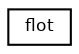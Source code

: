 digraph "Graphe hiérarchique des classes"
{
 // INTERACTIVE_SVG=YES
  edge [fontname="Helvetica",fontsize="8",labelfontname="Helvetica",labelfontsize="8"];
  node [fontname="Helvetica",fontsize="8",shape=record];
  rankdir="LR";
  Node1 [label="flot",height=0.2,width=0.4,color="black", fillcolor="white", style="filled",URL="$classflot.xhtml",tooltip="Interface associee a un flot de donnees reliant deux composants du systeme. "];
}
